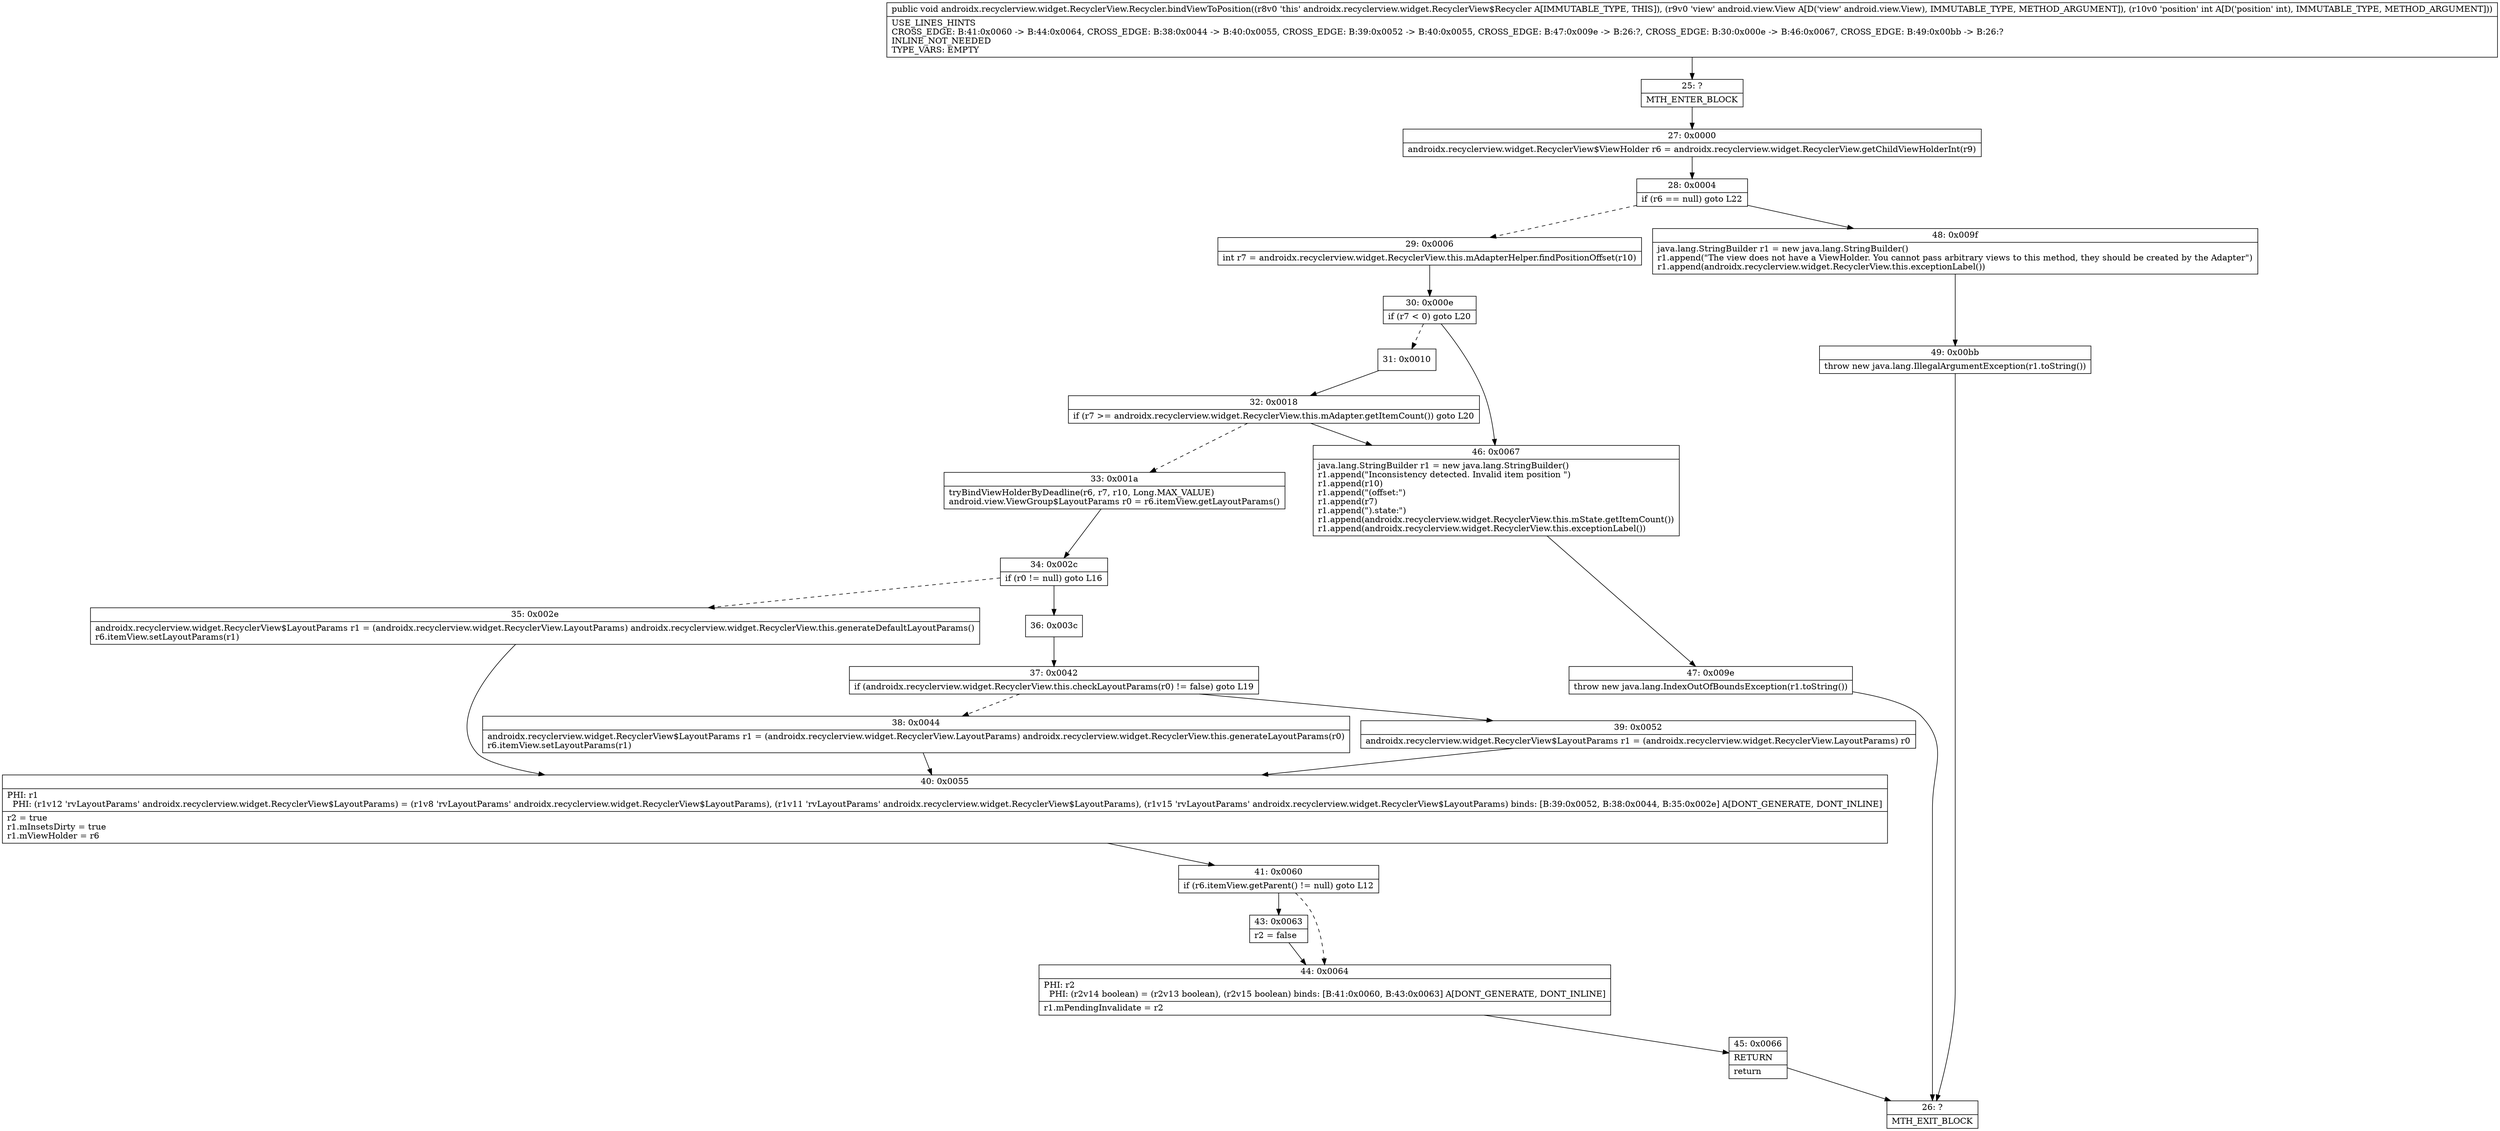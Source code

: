 digraph "CFG forandroidx.recyclerview.widget.RecyclerView.Recycler.bindViewToPosition(Landroid\/view\/View;I)V" {
Node_25 [shape=record,label="{25\:\ ?|MTH_ENTER_BLOCK\l}"];
Node_27 [shape=record,label="{27\:\ 0x0000|androidx.recyclerview.widget.RecyclerView$ViewHolder r6 = androidx.recyclerview.widget.RecyclerView.getChildViewHolderInt(r9)\l}"];
Node_28 [shape=record,label="{28\:\ 0x0004|if (r6 == null) goto L22\l}"];
Node_29 [shape=record,label="{29\:\ 0x0006|int r7 = androidx.recyclerview.widget.RecyclerView.this.mAdapterHelper.findPositionOffset(r10)\l}"];
Node_30 [shape=record,label="{30\:\ 0x000e|if (r7 \< 0) goto L20\l}"];
Node_31 [shape=record,label="{31\:\ 0x0010}"];
Node_32 [shape=record,label="{32\:\ 0x0018|if (r7 \>= androidx.recyclerview.widget.RecyclerView.this.mAdapter.getItemCount()) goto L20\l}"];
Node_33 [shape=record,label="{33\:\ 0x001a|tryBindViewHolderByDeadline(r6, r7, r10, Long.MAX_VALUE)\landroid.view.ViewGroup$LayoutParams r0 = r6.itemView.getLayoutParams()\l}"];
Node_34 [shape=record,label="{34\:\ 0x002c|if (r0 != null) goto L16\l}"];
Node_35 [shape=record,label="{35\:\ 0x002e|androidx.recyclerview.widget.RecyclerView$LayoutParams r1 = (androidx.recyclerview.widget.RecyclerView.LayoutParams) androidx.recyclerview.widget.RecyclerView.this.generateDefaultLayoutParams()\lr6.itemView.setLayoutParams(r1)\l}"];
Node_40 [shape=record,label="{40\:\ 0x0055|PHI: r1 \l  PHI: (r1v12 'rvLayoutParams' androidx.recyclerview.widget.RecyclerView$LayoutParams) = (r1v8 'rvLayoutParams' androidx.recyclerview.widget.RecyclerView$LayoutParams), (r1v11 'rvLayoutParams' androidx.recyclerview.widget.RecyclerView$LayoutParams), (r1v15 'rvLayoutParams' androidx.recyclerview.widget.RecyclerView$LayoutParams) binds: [B:39:0x0052, B:38:0x0044, B:35:0x002e] A[DONT_GENERATE, DONT_INLINE]\l|r2 = true\lr1.mInsetsDirty = true\lr1.mViewHolder = r6\l}"];
Node_41 [shape=record,label="{41\:\ 0x0060|if (r6.itemView.getParent() != null) goto L12\l}"];
Node_43 [shape=record,label="{43\:\ 0x0063|r2 = false\l}"];
Node_44 [shape=record,label="{44\:\ 0x0064|PHI: r2 \l  PHI: (r2v14 boolean) = (r2v13 boolean), (r2v15 boolean) binds: [B:41:0x0060, B:43:0x0063] A[DONT_GENERATE, DONT_INLINE]\l|r1.mPendingInvalidate = r2\l}"];
Node_45 [shape=record,label="{45\:\ 0x0066|RETURN\l|return\l}"];
Node_26 [shape=record,label="{26\:\ ?|MTH_EXIT_BLOCK\l}"];
Node_36 [shape=record,label="{36\:\ 0x003c}"];
Node_37 [shape=record,label="{37\:\ 0x0042|if (androidx.recyclerview.widget.RecyclerView.this.checkLayoutParams(r0) != false) goto L19\l}"];
Node_38 [shape=record,label="{38\:\ 0x0044|androidx.recyclerview.widget.RecyclerView$LayoutParams r1 = (androidx.recyclerview.widget.RecyclerView.LayoutParams) androidx.recyclerview.widget.RecyclerView.this.generateLayoutParams(r0)\lr6.itemView.setLayoutParams(r1)\l}"];
Node_39 [shape=record,label="{39\:\ 0x0052|androidx.recyclerview.widget.RecyclerView$LayoutParams r1 = (androidx.recyclerview.widget.RecyclerView.LayoutParams) r0\l}"];
Node_46 [shape=record,label="{46\:\ 0x0067|java.lang.StringBuilder r1 = new java.lang.StringBuilder()\lr1.append(\"Inconsistency detected. Invalid item position \")\lr1.append(r10)\lr1.append(\"(offset:\")\lr1.append(r7)\lr1.append(\").state:\")\lr1.append(androidx.recyclerview.widget.RecyclerView.this.mState.getItemCount())\lr1.append(androidx.recyclerview.widget.RecyclerView.this.exceptionLabel())\l}"];
Node_47 [shape=record,label="{47\:\ 0x009e|throw new java.lang.IndexOutOfBoundsException(r1.toString())\l}"];
Node_48 [shape=record,label="{48\:\ 0x009f|java.lang.StringBuilder r1 = new java.lang.StringBuilder()\lr1.append(\"The view does not have a ViewHolder. You cannot pass arbitrary views to this method, they should be created by the Adapter\")\lr1.append(androidx.recyclerview.widget.RecyclerView.this.exceptionLabel())\l}"];
Node_49 [shape=record,label="{49\:\ 0x00bb|throw new java.lang.IllegalArgumentException(r1.toString())\l}"];
MethodNode[shape=record,label="{public void androidx.recyclerview.widget.RecyclerView.Recycler.bindViewToPosition((r8v0 'this' androidx.recyclerview.widget.RecyclerView$Recycler A[IMMUTABLE_TYPE, THIS]), (r9v0 'view' android.view.View A[D('view' android.view.View), IMMUTABLE_TYPE, METHOD_ARGUMENT]), (r10v0 'position' int A[D('position' int), IMMUTABLE_TYPE, METHOD_ARGUMENT]))  | USE_LINES_HINTS\lCROSS_EDGE: B:41:0x0060 \-\> B:44:0x0064, CROSS_EDGE: B:38:0x0044 \-\> B:40:0x0055, CROSS_EDGE: B:39:0x0052 \-\> B:40:0x0055, CROSS_EDGE: B:47:0x009e \-\> B:26:?, CROSS_EDGE: B:30:0x000e \-\> B:46:0x0067, CROSS_EDGE: B:49:0x00bb \-\> B:26:?\lINLINE_NOT_NEEDED\lTYPE_VARS: EMPTY\l}"];
MethodNode -> Node_25;Node_25 -> Node_27;
Node_27 -> Node_28;
Node_28 -> Node_29[style=dashed];
Node_28 -> Node_48;
Node_29 -> Node_30;
Node_30 -> Node_31[style=dashed];
Node_30 -> Node_46;
Node_31 -> Node_32;
Node_32 -> Node_33[style=dashed];
Node_32 -> Node_46;
Node_33 -> Node_34;
Node_34 -> Node_35[style=dashed];
Node_34 -> Node_36;
Node_35 -> Node_40;
Node_40 -> Node_41;
Node_41 -> Node_43;
Node_41 -> Node_44[style=dashed];
Node_43 -> Node_44;
Node_44 -> Node_45;
Node_45 -> Node_26;
Node_36 -> Node_37;
Node_37 -> Node_38[style=dashed];
Node_37 -> Node_39;
Node_38 -> Node_40;
Node_39 -> Node_40;
Node_46 -> Node_47;
Node_47 -> Node_26;
Node_48 -> Node_49;
Node_49 -> Node_26;
}

